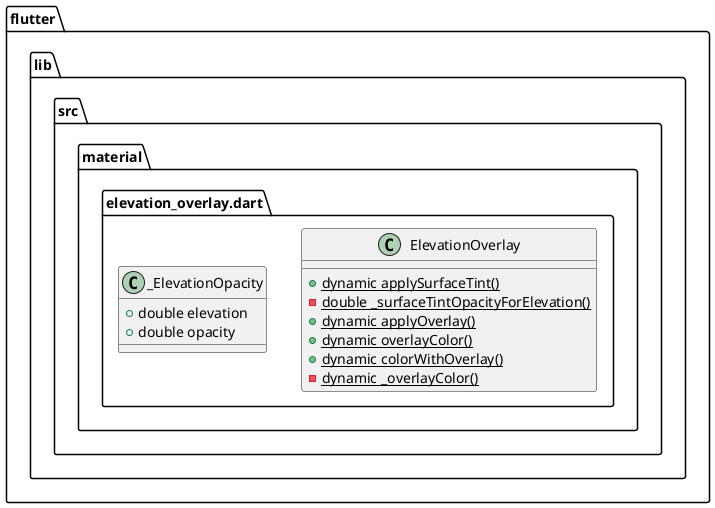 @startuml
set namespaceSeparator ::

class "flutter::lib::src::material::elevation_overlay.dart::ElevationOverlay" {
  {static} +dynamic applySurfaceTint()
  {static} -double _surfaceTintOpacityForElevation()
  {static} +dynamic applyOverlay()
  {static} +dynamic overlayColor()
  {static} +dynamic colorWithOverlay()
  {static} -dynamic _overlayColor()
}

class "flutter::lib::src::material::elevation_overlay.dart::_ElevationOpacity" {
  +double elevation
  +double opacity
}


@enduml